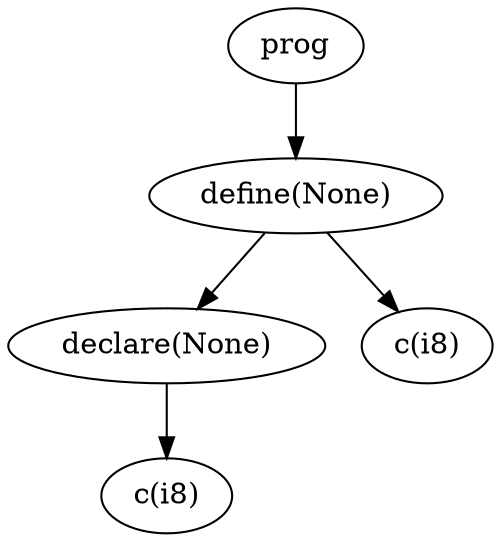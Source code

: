 digraph AST {
	node0[label="prog"]
	node1[label="define(None)"]
	node0->node1
	node2[label="declare(None)"]
	node1->node2
	node3[label="c(i8)"]
	node2->node3
	node4[label="c(i8)"]
	node1->node4
}